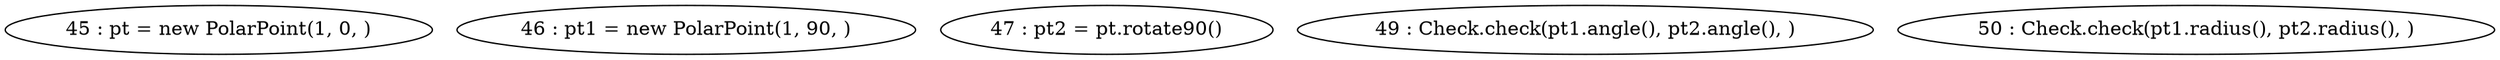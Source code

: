 digraph G {
"45 : pt = new PolarPoint(1, 0, )"
"46 : pt1 = new PolarPoint(1, 90, )"
"47 : pt2 = pt.rotate90()"
"49 : Check.check(pt1.angle(), pt2.angle(), )"
"50 : Check.check(pt1.radius(), pt2.radius(), )"
}